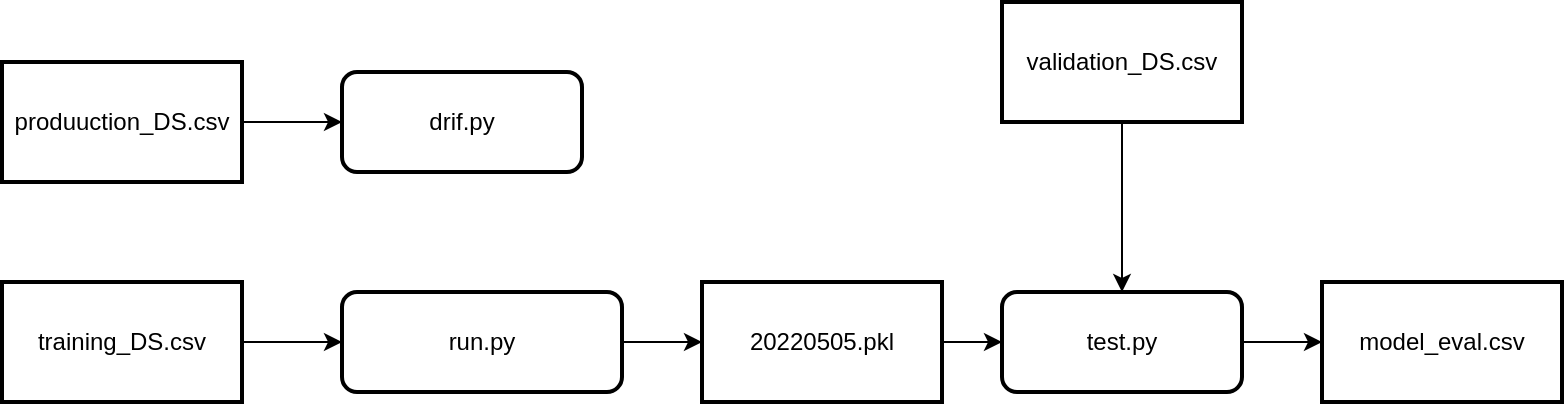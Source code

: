 <mxfile version="19.0.0" type="device"><diagram id="2_A7rO7WCNcCghSLCtCb" name="Page-1"><mxGraphModel dx="1422" dy="832" grid="1" gridSize="10" guides="1" tooltips="1" connect="1" arrows="1" fold="1" page="1" pageScale="1" pageWidth="827" pageHeight="1169" math="0" shadow="0"><root><mxCell id="0"/><mxCell id="1" parent="0"/><mxCell id="iUeQ0TdXv3T3tnozOHlo-7" style="edgeStyle=orthogonalEdgeStyle;rounded=0;orthogonalLoop=1;jettySize=auto;html=1;exitX=1;exitY=0.5;exitDx=0;exitDy=0;entryX=0;entryY=0.5;entryDx=0;entryDy=0;" parent="1" source="iUeQ0TdXv3T3tnozOHlo-1" target="iUeQ0TdXv3T3tnozOHlo-2" edge="1"><mxGeometry relative="1" as="geometry"/></mxCell><mxCell id="iUeQ0TdXv3T3tnozOHlo-1" value="training_DS.csv" style="rounded=0;whiteSpace=wrap;html=1;strokeWidth=2;" parent="1" vertex="1"><mxGeometry x="10" y="500" width="120" height="60" as="geometry"/></mxCell><mxCell id="iUeQ0TdXv3T3tnozOHlo-8" style="edgeStyle=orthogonalEdgeStyle;rounded=0;orthogonalLoop=1;jettySize=auto;html=1;exitX=1;exitY=0.5;exitDx=0;exitDy=0;entryX=0;entryY=0.5;entryDx=0;entryDy=0;" parent="1" source="iUeQ0TdXv3T3tnozOHlo-2" target="iUeQ0TdXv3T3tnozOHlo-4" edge="1"><mxGeometry relative="1" as="geometry"/></mxCell><mxCell id="iUeQ0TdXv3T3tnozOHlo-2" value="run.py" style="rounded=1;whiteSpace=wrap;html=1;strokeWidth=2;" parent="1" vertex="1"><mxGeometry x="180" y="505" width="140" height="50" as="geometry"/></mxCell><mxCell id="iUeQ0TdXv3T3tnozOHlo-10" style="edgeStyle=orthogonalEdgeStyle;rounded=0;orthogonalLoop=1;jettySize=auto;html=1;exitX=1;exitY=0.5;exitDx=0;exitDy=0;entryX=0;entryY=0.5;entryDx=0;entryDy=0;" parent="1" source="iUeQ0TdXv3T3tnozOHlo-4" target="iUeQ0TdXv3T3tnozOHlo-5" edge="1"><mxGeometry relative="1" as="geometry"/></mxCell><UserObject label="20220505.pkl" link="20220505.pkl" id="iUeQ0TdXv3T3tnozOHlo-4"><mxCell style="rounded=0;whiteSpace=wrap;html=1;strokeWidth=2;" parent="1" vertex="1"><mxGeometry x="360" y="500" width="120" height="60" as="geometry"/></mxCell></UserObject><mxCell id="iUeQ0TdXv3T3tnozOHlo-15" style="edgeStyle=orthogonalEdgeStyle;rounded=0;orthogonalLoop=1;jettySize=auto;html=1;exitX=1;exitY=0.5;exitDx=0;exitDy=0;entryX=0;entryY=0.5;entryDx=0;entryDy=0;" parent="1" source="iUeQ0TdXv3T3tnozOHlo-5" target="iUeQ0TdXv3T3tnozOHlo-12" edge="1"><mxGeometry relative="1" as="geometry"/></mxCell><mxCell id="iUeQ0TdXv3T3tnozOHlo-5" value="test.py" style="rounded=1;whiteSpace=wrap;html=1;strokeWidth=2;" parent="1" vertex="1"><mxGeometry x="510" y="505" width="120" height="50" as="geometry"/></mxCell><mxCell id="iUeQ0TdXv3T3tnozOHlo-11" style="edgeStyle=orthogonalEdgeStyle;rounded=0;orthogonalLoop=1;jettySize=auto;html=1;exitX=0.5;exitY=1;exitDx=0;exitDy=0;entryX=0.5;entryY=0;entryDx=0;entryDy=0;" parent="1" source="iUeQ0TdXv3T3tnozOHlo-6" target="iUeQ0TdXv3T3tnozOHlo-5" edge="1"><mxGeometry relative="1" as="geometry"/></mxCell><mxCell id="iUeQ0TdXv3T3tnozOHlo-6" value="validation_DS.csv" style="rounded=0;whiteSpace=wrap;html=1;strokeWidth=2;" parent="1" vertex="1"><mxGeometry x="510" y="360" width="120" height="60" as="geometry"/></mxCell><mxCell id="iUeQ0TdXv3T3tnozOHlo-12" value="model_eval.csv" style="rounded=0;whiteSpace=wrap;html=1;strokeWidth=2;" parent="1" vertex="1"><mxGeometry x="670" y="500" width="120" height="60" as="geometry"/></mxCell><mxCell id="wR2uBMTuF3FLKWj4NV7i-3" style="edgeStyle=orthogonalEdgeStyle;rounded=0;orthogonalLoop=1;jettySize=auto;html=1;exitX=1;exitY=0.5;exitDx=0;exitDy=0;entryX=0;entryY=0.5;entryDx=0;entryDy=0;" edge="1" parent="1" source="wR2uBMTuF3FLKWj4NV7i-1" target="wR2uBMTuF3FLKWj4NV7i-2"><mxGeometry relative="1" as="geometry"/></mxCell><mxCell id="wR2uBMTuF3FLKWj4NV7i-1" value="produuction_DS.csv" style="rounded=0;whiteSpace=wrap;html=1;strokeWidth=2;" vertex="1" parent="1"><mxGeometry x="10" y="390" width="120" height="60" as="geometry"/></mxCell><mxCell id="wR2uBMTuF3FLKWj4NV7i-2" value="drif.py" style="rounded=1;whiteSpace=wrap;html=1;strokeWidth=2;" vertex="1" parent="1"><mxGeometry x="180" y="395" width="120" height="50" as="geometry"/></mxCell></root></mxGraphModel></diagram></mxfile>